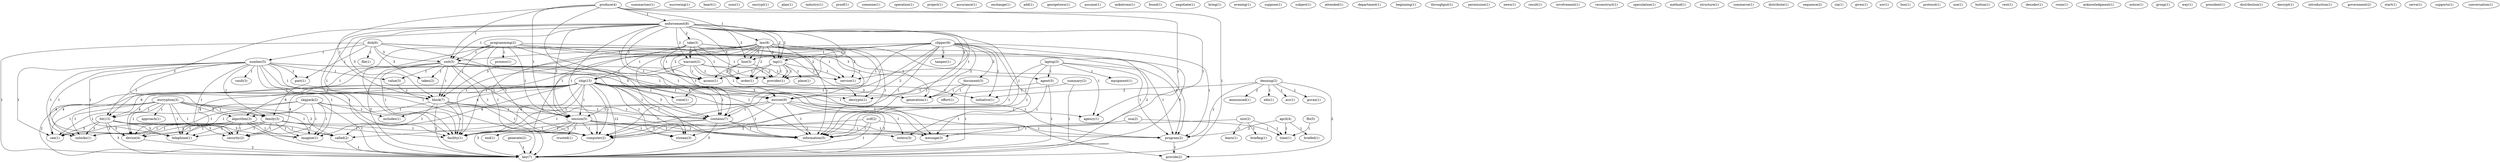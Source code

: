 digraph G {
  disk [ label="disk(6)" ];
  number [ label="number(5)" ];
  file [ label="file(1)" ];
  program [ label="program(1)" ];
  agent [ label="agent(5)" ];
  unit [ label="unit(5)" ];
  part [ label="part(1)" ];
  takes [ label="takes(2)" ];
  contains [ label="contains(7)" ];
  program [ label="program(2)" ];
  key [ label="key(7)" ];
  summarizes [ label="summarizes(1)" ];
  escrowing [ label="escrowing(1)" ];
  heart [ label="heart(1)" ];
  uses [ label="uses(1)" ];
  encrypt [ label="encrypt(1)" ];
  plan [ label="plan(1)" ];
  produce [ label="produce(4)" ];
  enforcement [ label="enforcement(8)" ];
  law [ label="law(8)" ];
  block [ label="block(7)" ];
  session [ label="session(5)" ];
  message [ label="message(3)" ];
  stream [ label="stream(3)" ];
  industry [ label="industry(1)" ];
  vault [ label="vault(3)" ];
  family [ label="family(3)" ];
  value [ label="value(3)" ];
  escrow [ label="escrow(9)" ];
  bit [ label="bit(13)" ];
  unlocks [ label="unlocks(1)" ];
  facility [ label="facility(1)" ];
  security [ label="security(2)" ];
  imagine [ label="imagine(1)" ];
  information [ label="information(5)" ];
  telephone [ label="telephone(1)" ];
  computer [ label="computer(2)" ];
  device [ label="device(4)" ];
  see [ label="see(1)" ];
  proof [ label="proof(1)" ];
  encryption [ label="encryption(3)" ];
  approach [ label="approach(1)" ];
  algorithm [ label="algorithm(3)" ];
  called [ label="called(2)" ];
  someone [ label="someone(1)" ];
  operation [ label="operation(1)" ];
  project [ label="project(1)" ];
  assurance [ label="assurance(1)" ];
  exchange [ label="exchange(1)" ];
  add [ label="add(1)" ];
  georgetown [ label="georgetown(1)" ];
  assume [ label="assume(1)" ];
  mikotronx [ label="mikotronx(1)" ];
  found [ label="found(1)" ];
  negotiate [ label="negotiate(1)" ];
  bring [ label="bring(1)" ];
  evening [ label="evening(1)" ];
  suppose [ label="suppose(1)" ];
  laptop [ label="laptop(3)" ];
  equipment [ label="equipment(1)" ];
  take [ label="take(3)" ];
  warrant [ label="warrant(2)" ];
  tap [ label="tap(1)" ];
  service [ label="service(1)" ];
  decrypts [ label="decrypts(1)" ];
  line [ label="line(3)" ];
  agency [ label="agency(1)" ];
  access [ label="access(1)" ];
  tap [ label="tap(1)" ];
  order [ label="order(1)" ];
  provider [ label="provider(1)" ];
  subject [ label="subject(1)" ];
  attended [ label="attended(1)" ];
  department [ label="department(1)" ];
  programming [ label="programming(2)" ];
  process [ label="process(1)" ];
  generation [ label="generation(1)" ];
  chip [ label="chip(15)" ];
  beginning [ label="beginning(1)" ];
  throughput [ label="throughput(1)" ];
  permission [ label="permission(1)" ];
  place [ label="place(1)" ];
  news [ label="news(1)" ];
  result [ label="result(1)" ];
  provide [ label="provide(2)" ];
  enters [ label="enters(3)" ];
  involvement [ label="involvement(1)" ];
  denning [ label="denning(2)" ];
  announced [ label="announced(1)" ];
  edu [ label="edu(1)" ];
  acc [ label="acc(1)" ];
  guvax [ label="guvax(1)" ];
  initiative [ label="initiative(1)" ];
  reconstruct [ label="reconstruct(1)" ];
  speculation [ label="speculation(1)" ];
  method [ label="method(1)" ];
  structure [ label="structure(1)" ];
  commerce [ label="commerce(1)" ];
  voice [ label="voice(1)" ];
  includes [ label="includes(1)" ];
  distribute [ label="distribute(1)" ];
  sequence [ label="sequence(2)" ];
  end [ label="end(1)" ];
  trusted [ label="trusted(1)" ];
  cia [ label="cia(1)" ];
  nist [ label="nist(2)" ];
  learn [ label="learn(1)" ];
  briefing [ label="briefing(1)" ];
  time [ label="time(1)" ];
  gives [ label="gives(1)" ];
  xor [ label="xor(1)" ];
  box [ label="box(1)" ];
  skipjack [ label="skipjack(2)" ];
  clipper [ label="clipper(8)" ];
  document [ label="document(3)" ];
  tamper [ label="tamper(1)" ];
  protocol [ label="protocol(1)" ];
  use [ label="use(1)" ];
  effort [ label="effort(1)" ];
  button [ label="button(1)" ];
  rest [ label="rest(1)" ];
  generate [ label="generate(2)" ];
  scif [ label="scif(2)" ];
  nsa [ label="nsa(2)" ];
  april [ label="april(4)" ];
  briefed [ label="briefed(1)" ];
  decoder [ label="decoder(1)" ];
  room [ label="room(1)" ];
  acknowledgment [ label="acknowledgment(1)" ];
  notice [ label="notice(1)" ];
  group [ label="group(1)" ];
  way [ label="way(1)" ];
  president [ label="president(1)" ];
  distribution [ label="distribution(1)" ];
  fbi [ label="fbi(5)" ];
  decrypt [ label="decrypt(1)" ];
  summary [ label="summary(2)" ];
  introduction [ label="introduction(1)" ];
  government [ label="government(2)" ];
  start [ label="start(1)" ];
  serve [ label="serve(1)" ];
  supports [ label="supports(1)" ];
  conversation [ label="conversation(1)" ];
  disk -> number [ label="1" ];
  disk -> file [ label="1" ];
  disk -> program [ label="1" ];
  disk -> agent [ label="3" ];
  disk -> unit [ label="3" ];
  disk -> part [ label="1" ];
  disk -> takes [ label="3" ];
  disk -> contains [ label="5" ];
  disk -> program [ label="1" ];
  disk -> key [ label="1" ];
  produce -> enforcement [ label="1" ];
  produce -> law [ label="1" ];
  produce -> unit [ label="1" ];
  produce -> block [ label="1" ];
  produce -> session [ label="1" ];
  produce -> message [ label="1" ];
  produce -> stream [ label="1" ];
  produce -> key [ label="1" ];
  number -> vault [ label="1" ];
  number -> family [ label="1" ];
  number -> value [ label="1" ];
  number -> block [ label="1" ];
  number -> escrow [ label="1" ];
  number -> bit [ label="1" ];
  number -> unlocks [ label="1" ];
  number -> part [ label="1" ];
  number -> facility [ label="1" ];
  number -> security [ label="1" ];
  number -> imagine [ label="1" ];
  number -> information [ label="1" ];
  number -> telephone [ label="1" ];
  number -> computer [ label="1" ];
  number -> device [ label="1" ];
  number -> see [ label="1" ];
  encryption -> approach [ label="1" ];
  encryption -> family [ label="1" ];
  encryption -> algorithm [ label="2" ];
  encryption -> bit [ label="1" ];
  encryption -> unlocks [ label="1" ];
  encryption -> called [ label="2" ];
  encryption -> security [ label="1" ];
  encryption -> imagine [ label="1" ];
  encryption -> telephone [ label="1" ];
  encryption -> device [ label="1" ];
  encryption -> see [ label="1" ];
  encryption -> key [ label="2" ];
  laptop -> program [ label="1" ];
  laptop -> agent [ label="1" ];
  laptop -> equipment [ label="1" ];
  laptop -> information [ label="1" ];
  laptop -> program [ label="1" ];
  laptop -> computer [ label="1" ];
  enforcement -> take [ label="2" ];
  enforcement -> warrant [ label="2" ];
  enforcement -> family [ label="2" ];
  enforcement -> tap [ label="2" ];
  enforcement -> unit [ label="1" ];
  enforcement -> service [ label="2" ];
  enforcement -> block [ label="3" ];
  enforcement -> decrypts [ label="1" ];
  enforcement -> session [ label="1" ];
  enforcement -> line [ label="2" ];
  enforcement -> contains [ label="1" ];
  enforcement -> facility [ label="1" ];
  enforcement -> agency [ label="1" ];
  enforcement -> access [ label="2" ];
  enforcement -> information [ label="1" ];
  enforcement -> tap [ label="2" ];
  enforcement -> computer [ label="1" ];
  enforcement -> order [ label="2" ];
  enforcement -> provider [ label="2" ];
  enforcement -> key [ label="2" ];
  programming -> family [ label="1" ];
  programming -> unit [ label="1" ];
  programming -> process [ label="1" ];
  programming -> block [ label="1" ];
  programming -> decrypts [ label="1" ];
  programming -> session [ label="1" ];
  programming -> contains [ label="1" ];
  programming -> facility [ label="1" ];
  programming -> information [ label="1" ];
  programming -> computer [ label="1" ];
  programming -> generation [ label="1" ];
  take -> warrant [ label="2" ];
  take -> service [ label="1" ];
  take -> chip [ label="1" ];
  take -> escrow [ label="1" ];
  take -> access [ label="1" ];
  take -> order [ label="1" ];
  take -> provider [ label="1" ];
  take -> key [ label="1" ];
  warrant -> service [ label="1" ];
  warrant -> chip [ label="1" ];
  warrant -> escrow [ label="1" ];
  warrant -> access [ label="1" ];
  warrant -> order [ label="1" ];
  warrant -> provider [ label="1" ];
  warrant -> key [ label="1" ];
  family -> unlocks [ label="1" ];
  family -> facility [ label="1" ];
  family -> security [ label="1" ];
  family -> imagine [ label="1" ];
  family -> information [ label="1" ];
  family -> telephone [ label="1" ];
  family -> computer [ label="1" ];
  family -> device [ label="1" ];
  family -> see [ label="1" ];
  tap -> service [ label="1" ];
  tap -> place [ label="1" ];
  tap -> access [ label="1" ];
  tap -> order [ label="1" ];
  tap -> provider [ label="1" ];
  law -> unit [ label="1" ];
  law -> service [ label="2" ];
  law -> block [ label="3" ];
  law -> decrypts [ label="1" ];
  law -> session [ label="1" ];
  law -> line [ label="2" ];
  law -> contains [ label="1" ];
  law -> facility [ label="1" ];
  law -> agency [ label="1" ];
  law -> access [ label="2" ];
  law -> information [ label="1" ];
  law -> tap [ label="2" ];
  law -> computer [ label="1" ];
  law -> order [ label="2" ];
  law -> provider [ label="2" ];
  law -> key [ label="2" ];
  program -> provide [ label="1" ];
  agent -> escrow [ label="1" ];
  agent -> enters [ label="1" ];
  agent -> key [ label="1" ];
  unit -> value [ label="1" ];
  unit -> block [ label="1" ];
  unit -> session [ label="1" ];
  unit -> bit [ label="1" ];
  unit -> takes [ label="1" ];
  unit -> facility [ label="1" ];
  unit -> information [ label="1" ];
  unit -> computer [ label="1" ];
  unit -> message [ label="1" ];
  unit -> stream [ label="1" ];
  unit -> key [ label="3" ];
  denning -> announced [ label="2" ];
  denning -> edu [ label="1" ];
  denning -> acc [ label="1" ];
  denning -> provide [ label="2" ];
  denning -> guvax [ label="1" ];
  denning -> initiative [ label="2" ];
  denning -> program [ label="2" ];
  value -> block [ label="1" ];
  block -> session [ label="1" ];
  block -> algorithm [ label="1" ];
  block -> called [ label="1" ];
  block -> contains [ label="1" ];
  block -> facility [ label="1" ];
  block -> information [ label="1" ];
  block -> computer [ label="1" ];
  block -> key [ label="2" ];
  chip -> decrypts [ label="3" ];
  chip -> escrow [ label="4" ];
  chip -> session [ label="1" ];
  chip -> algorithm [ label="6" ];
  chip -> bit [ label="6" ];
  chip -> unlocks [ label="4" ];
  chip -> called [ label="4" ];
  chip -> provide [ label="1" ];
  chip -> initiative [ label="1" ];
  chip -> contains [ label="3" ];
  chip -> facility [ label="1" ];
  chip -> security [ label="4" ];
  chip -> voice [ label="1" ];
  chip -> imagine [ label="4" ];
  chip -> information [ label="1" ];
  chip -> includes [ label="4" ];
  chip -> telephone [ label="4" ];
  chip -> program [ label="1" ];
  chip -> computer [ label="1" ];
  chip -> message [ label="1" ];
  chip -> device [ label="4" ];
  chip -> generation [ label="3" ];
  chip -> see [ label="4" ];
  chip -> stream [ label="1" ];
  chip -> key [ label="12" ];
  escrow -> session [ label="1" ];
  escrow -> contains [ label="1" ];
  escrow -> facility [ label="1" ];
  escrow -> agency [ label="1" ];
  escrow -> information [ label="1" ];
  escrow -> computer [ label="1" ];
  escrow -> enters [ label="1" ];
  escrow -> key [ label="2" ];
  session -> end [ label="1" ];
  session -> facility [ label="1" ];
  session -> information [ label="1" ];
  session -> computer [ label="1" ];
  session -> message [ label="1" ];
  session -> enters [ label="1" ];
  session -> trusted [ label="1" ];
  session -> stream [ label="1" ];
  session -> key [ label="3" ];
  algorithm -> unlocks [ label="1" ];
  algorithm -> called [ label="1" ];
  algorithm -> security [ label="1" ];
  algorithm -> imagine [ label="1" ];
  algorithm -> telephone [ label="1" ];
  algorithm -> device [ label="1" ];
  algorithm -> see [ label="1" ];
  algorithm -> key [ label="1" ];
  bit -> unlocks [ label="3" ];
  bit -> called [ label="1" ];
  bit -> security [ label="3" ];
  bit -> imagine [ label="3" ];
  bit -> telephone [ label="3" ];
  bit -> device [ label="3" ];
  bit -> see [ label="3" ];
  bit -> key [ label="3" ];
  nist -> learn [ label="1" ];
  nist -> briefing [ label="1" ];
  nist -> information [ label="1" ];
  nist -> time [ label="1" ];
  called -> key [ label="1" ];
  skipjack -> contains [ label="1" ];
  skipjack -> security [ label="1" ];
  skipjack -> imagine [ label="1" ];
  skipjack -> includes [ label="1" ];
  skipjack -> telephone [ label="1" ];
  skipjack -> device [ label="1" ];
  skipjack -> see [ label="1" ];
  skipjack -> key [ label="1" ];
  clipper -> document [ label="2" ];
  clipper -> line [ label="1" ];
  clipper -> initiative [ label="1" ];
  clipper -> contains [ label="2" ];
  clipper -> facility [ label="1" ];
  clipper -> voice [ label="1" ];
  clipper -> information [ label="1" ];
  clipper -> tap [ label="1" ];
  clipper -> program [ label="1" ];
  clipper -> computer [ label="1" ];
  clipper -> message [ label="1" ];
  clipper -> generation [ label="2" ];
  clipper -> stream [ label="1" ];
  clipper -> tamper [ label="1" ];
  clipper -> key [ label="5" ];
  document -> effort [ label="1" ];
  document -> generation [ label="1" ];
  document -> key [ label="1" ];
  line -> access [ label="2" ];
  line -> order [ label="2" ];
  line -> provider [ label="2" ];
  generate -> key [ label="1" ];
  contains -> facility [ label="1" ];
  contains -> information [ label="1" ];
  contains -> program [ label="1" ];
  contains -> computer [ label="2" ];
  contains -> key [ label="3" ];
  scif -> information [ label="1" ];
  scif -> program [ label="1" ];
  scif -> computer [ label="2" ];
  scif -> key [ label="1" ];
  nsa -> information [ label="1" ];
  nsa -> time [ label="1" ];
  april -> briefed [ label="1" ];
  april -> program [ label="2" ];
  april -> time [ label="1" ];
  tap -> order [ label="1" ];
  tap -> provider [ label="1" ];
  fbi -> time [ label="1" ];
  summary -> generation [ label="1" ];
  summary -> key [ label="1" ];
  device -> key [ label="2" ];
}
